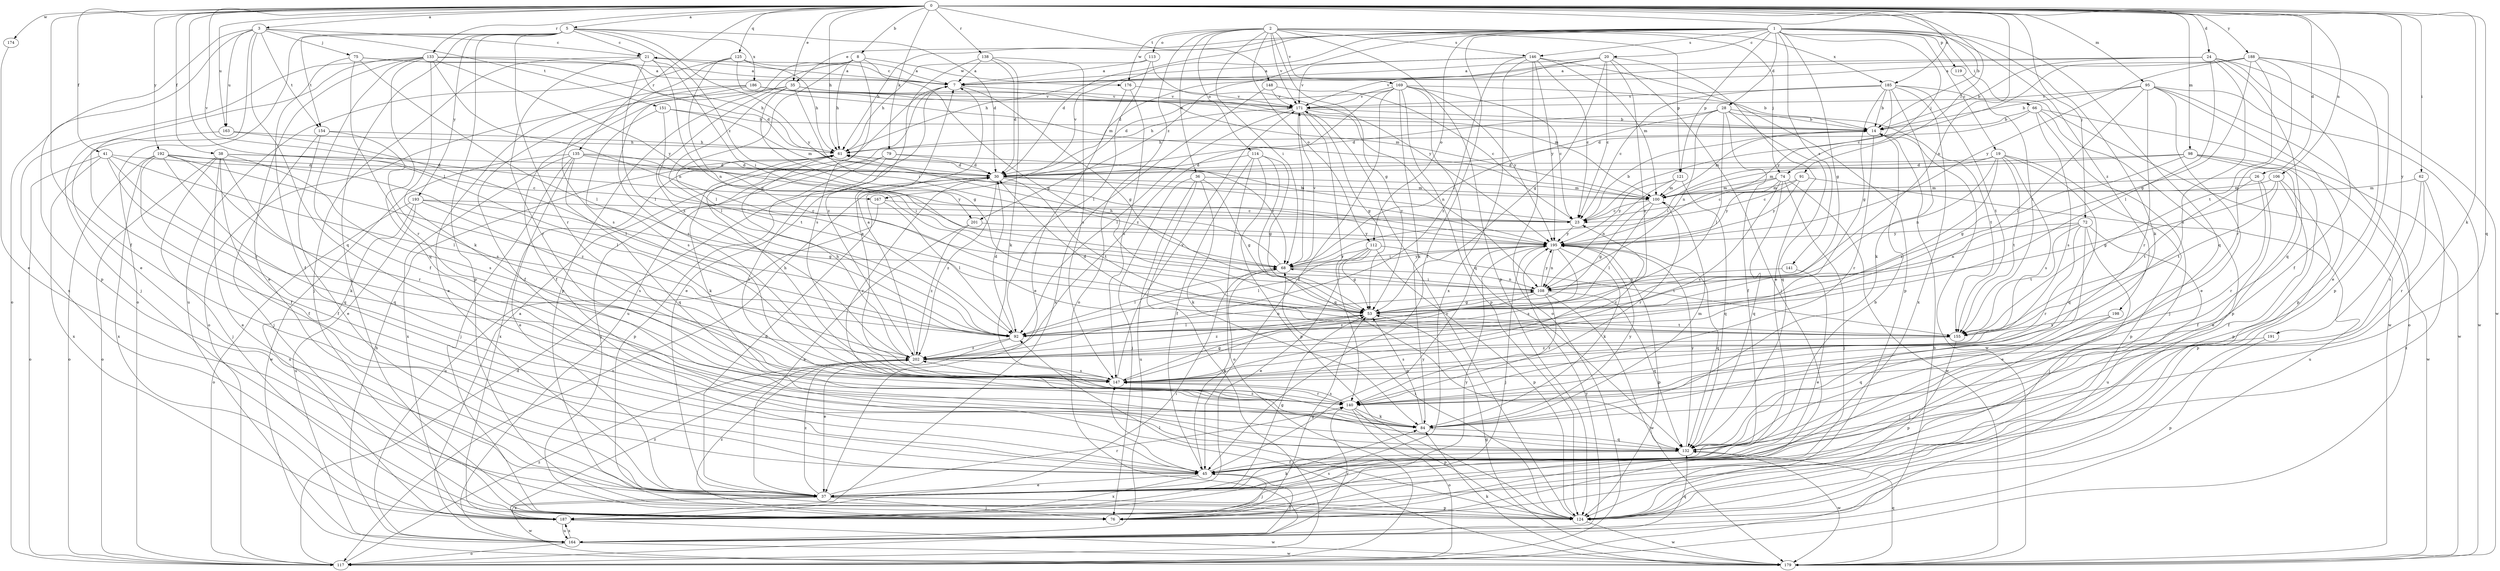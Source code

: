 strict digraph  {
0;
1;
2;
3;
5;
7;
8;
14;
19;
20;
21;
23;
24;
26;
28;
30;
35;
36;
37;
38;
41;
45;
53;
61;
62;
66;
68;
72;
74;
75;
76;
79;
84;
91;
92;
95;
98;
100;
106;
108;
112;
113;
114;
117;
119;
121;
124;
125;
132;
133;
135;
138;
140;
141;
146;
147;
148;
151;
154;
155;
163;
164;
167;
169;
171;
174;
176;
179;
185;
186;
187;
188;
191;
192;
193;
195;
198;
201;
202;
0 -> 3  [label=a];
0 -> 5  [label=a];
0 -> 8  [label=b];
0 -> 14  [label=b];
0 -> 24  [label=d];
0 -> 26  [label=d];
0 -> 35  [label=e];
0 -> 38  [label=f];
0 -> 41  [label=f];
0 -> 45  [label=f];
0 -> 61  [label=h];
0 -> 62  [label=i];
0 -> 72  [label=j];
0 -> 79  [label=k];
0 -> 84  [label=k];
0 -> 91  [label=l];
0 -> 92  [label=l];
0 -> 95  [label=m];
0 -> 98  [label=m];
0 -> 106  [label=n];
0 -> 108  [label=n];
0 -> 125  [label=q];
0 -> 132  [label=q];
0 -> 133  [label=r];
0 -> 135  [label=r];
0 -> 138  [label=r];
0 -> 148  [label=t];
0 -> 163  [label=u];
0 -> 167  [label=v];
0 -> 174  [label=w];
0 -> 185  [label=x];
0 -> 188  [label=y];
0 -> 191  [label=y];
0 -> 192  [label=y];
1 -> 19  [label=c];
1 -> 20  [label=c];
1 -> 28  [label=d];
1 -> 30  [label=d];
1 -> 35  [label=e];
1 -> 45  [label=f];
1 -> 53  [label=g];
1 -> 61  [label=h];
1 -> 66  [label=i];
1 -> 74  [label=j];
1 -> 84  [label=k];
1 -> 112  [label=o];
1 -> 119  [label=p];
1 -> 121  [label=p];
1 -> 132  [label=q];
1 -> 141  [label=s];
1 -> 146  [label=s];
1 -> 167  [label=v];
1 -> 198  [label=z];
1 -> 201  [label=z];
2 -> 36  [label=e];
2 -> 53  [label=g];
2 -> 68  [label=i];
2 -> 74  [label=j];
2 -> 112  [label=o];
2 -> 113  [label=o];
2 -> 114  [label=o];
2 -> 117  [label=o];
2 -> 121  [label=p];
2 -> 124  [label=p];
2 -> 146  [label=s];
2 -> 169  [label=v];
2 -> 171  [label=v];
2 -> 176  [label=w];
2 -> 185  [label=x];
3 -> 21  [label=c];
3 -> 37  [label=e];
3 -> 75  [label=j];
3 -> 117  [label=o];
3 -> 124  [label=p];
3 -> 132  [label=q];
3 -> 151  [label=t];
3 -> 154  [label=t];
3 -> 163  [label=u];
5 -> 21  [label=c];
5 -> 30  [label=d];
5 -> 76  [label=j];
5 -> 117  [label=o];
5 -> 124  [label=p];
5 -> 140  [label=r];
5 -> 154  [label=t];
5 -> 186  [label=x];
5 -> 193  [label=y];
5 -> 195  [label=y];
5 -> 201  [label=z];
7 -> 21  [label=c];
7 -> 37  [label=e];
7 -> 53  [label=g];
7 -> 164  [label=u];
7 -> 171  [label=v];
8 -> 53  [label=g];
8 -> 61  [label=h];
8 -> 92  [label=l];
8 -> 124  [label=p];
8 -> 147  [label=s];
8 -> 176  [label=w];
8 -> 202  [label=z];
14 -> 61  [label=h];
14 -> 100  [label=m];
14 -> 140  [label=r];
14 -> 179  [label=w];
19 -> 30  [label=d];
19 -> 68  [label=i];
19 -> 108  [label=n];
19 -> 124  [label=p];
19 -> 132  [label=q];
19 -> 147  [label=s];
19 -> 155  [label=t];
19 -> 202  [label=z];
20 -> 7  [label=a];
20 -> 23  [label=c];
20 -> 30  [label=d];
20 -> 37  [label=e];
20 -> 53  [label=g];
20 -> 61  [label=h];
20 -> 76  [label=j];
20 -> 202  [label=z];
21 -> 7  [label=a];
21 -> 68  [label=i];
21 -> 76  [label=j];
21 -> 92  [label=l];
21 -> 108  [label=n];
21 -> 140  [label=r];
23 -> 14  [label=b];
23 -> 61  [label=h];
23 -> 195  [label=y];
24 -> 7  [label=a];
24 -> 14  [label=b];
24 -> 45  [label=f];
24 -> 92  [label=l];
24 -> 132  [label=q];
24 -> 147  [label=s];
24 -> 171  [label=v];
24 -> 179  [label=w];
26 -> 45  [label=f];
26 -> 100  [label=m];
26 -> 140  [label=r];
26 -> 155  [label=t];
28 -> 14  [label=b];
28 -> 30  [label=d];
28 -> 45  [label=f];
28 -> 68  [label=i];
28 -> 92  [label=l];
28 -> 108  [label=n];
28 -> 132  [label=q];
28 -> 155  [label=t];
30 -> 100  [label=m];
30 -> 117  [label=o];
30 -> 140  [label=r];
30 -> 155  [label=t];
30 -> 195  [label=y];
30 -> 202  [label=z];
35 -> 45  [label=f];
35 -> 53  [label=g];
35 -> 68  [label=i];
35 -> 92  [label=l];
35 -> 100  [label=m];
35 -> 117  [label=o];
35 -> 171  [label=v];
36 -> 53  [label=g];
36 -> 76  [label=j];
36 -> 84  [label=k];
36 -> 100  [label=m];
36 -> 117  [label=o];
36 -> 164  [label=u];
37 -> 30  [label=d];
37 -> 53  [label=g];
37 -> 76  [label=j];
37 -> 124  [label=p];
37 -> 140  [label=r];
37 -> 179  [label=w];
37 -> 187  [label=x];
37 -> 202  [label=z];
38 -> 23  [label=c];
38 -> 30  [label=d];
38 -> 37  [label=e];
38 -> 45  [label=f];
38 -> 76  [label=j];
38 -> 117  [label=o];
38 -> 132  [label=q];
38 -> 147  [label=s];
41 -> 30  [label=d];
41 -> 92  [label=l];
41 -> 117  [label=o];
41 -> 132  [label=q];
41 -> 187  [label=x];
41 -> 202  [label=z];
45 -> 14  [label=b];
45 -> 37  [label=e];
45 -> 68  [label=i];
45 -> 76  [label=j];
45 -> 187  [label=x];
45 -> 195  [label=y];
53 -> 92  [label=l];
53 -> 155  [label=t];
53 -> 202  [label=z];
61 -> 30  [label=d];
61 -> 84  [label=k];
61 -> 187  [label=x];
62 -> 100  [label=m];
62 -> 140  [label=r];
62 -> 147  [label=s];
62 -> 187  [label=x];
66 -> 14  [label=b];
66 -> 30  [label=d];
66 -> 76  [label=j];
66 -> 124  [label=p];
66 -> 147  [label=s];
66 -> 179  [label=w];
68 -> 61  [label=h];
68 -> 92  [label=l];
68 -> 108  [label=n];
68 -> 171  [label=v];
68 -> 195  [label=y];
72 -> 37  [label=e];
72 -> 76  [label=j];
72 -> 108  [label=n];
72 -> 140  [label=r];
72 -> 155  [label=t];
72 -> 164  [label=u];
72 -> 195  [label=y];
74 -> 23  [label=c];
74 -> 76  [label=j];
74 -> 100  [label=m];
74 -> 132  [label=q];
74 -> 147  [label=s];
74 -> 179  [label=w];
74 -> 195  [label=y];
75 -> 7  [label=a];
75 -> 30  [label=d];
75 -> 45  [label=f];
75 -> 92  [label=l];
75 -> 140  [label=r];
76 -> 53  [label=g];
76 -> 202  [label=z];
79 -> 30  [label=d];
79 -> 68  [label=i];
79 -> 76  [label=j];
79 -> 124  [label=p];
79 -> 140  [label=r];
84 -> 53  [label=g];
84 -> 100  [label=m];
84 -> 132  [label=q];
84 -> 195  [label=y];
84 -> 202  [label=z];
91 -> 23  [label=c];
91 -> 100  [label=m];
91 -> 164  [label=u];
91 -> 195  [label=y];
92 -> 30  [label=d];
92 -> 37  [label=e];
92 -> 108  [label=n];
92 -> 202  [label=z];
95 -> 14  [label=b];
95 -> 37  [label=e];
95 -> 92  [label=l];
95 -> 117  [label=o];
95 -> 124  [label=p];
95 -> 140  [label=r];
95 -> 171  [label=v];
95 -> 179  [label=w];
98 -> 30  [label=d];
98 -> 37  [label=e];
98 -> 53  [label=g];
98 -> 100  [label=m];
98 -> 124  [label=p];
98 -> 179  [label=w];
100 -> 23  [label=c];
100 -> 53  [label=g];
100 -> 92  [label=l];
100 -> 140  [label=r];
106 -> 45  [label=f];
106 -> 53  [label=g];
106 -> 100  [label=m];
106 -> 124  [label=p];
106 -> 155  [label=t];
108 -> 53  [label=g];
108 -> 68  [label=i];
108 -> 132  [label=q];
108 -> 140  [label=r];
108 -> 179  [label=w];
108 -> 195  [label=y];
108 -> 202  [label=z];
112 -> 37  [label=e];
112 -> 53  [label=g];
112 -> 68  [label=i];
112 -> 92  [label=l];
112 -> 124  [label=p];
112 -> 155  [label=t];
113 -> 7  [label=a];
113 -> 61  [label=h];
113 -> 92  [label=l];
113 -> 195  [label=y];
114 -> 30  [label=d];
114 -> 45  [label=f];
114 -> 53  [label=g];
114 -> 117  [label=o];
114 -> 124  [label=p];
114 -> 132  [label=q];
117 -> 14  [label=b];
117 -> 30  [label=d];
117 -> 202  [label=z];
119 -> 155  [label=t];
121 -> 100  [label=m];
121 -> 108  [label=n];
121 -> 132  [label=q];
121 -> 195  [label=y];
124 -> 68  [label=i];
124 -> 92  [label=l];
124 -> 171  [label=v];
124 -> 179  [label=w];
125 -> 7  [label=a];
125 -> 53  [label=g];
125 -> 61  [label=h];
125 -> 100  [label=m];
125 -> 147  [label=s];
125 -> 164  [label=u];
132 -> 45  [label=f];
132 -> 179  [label=w];
132 -> 195  [label=y];
133 -> 7  [label=a];
133 -> 37  [label=e];
133 -> 45  [label=f];
133 -> 61  [label=h];
133 -> 76  [label=j];
133 -> 84  [label=k];
133 -> 108  [label=n];
133 -> 132  [label=q];
133 -> 187  [label=x];
133 -> 195  [label=y];
135 -> 30  [label=d];
135 -> 37  [label=e];
135 -> 68  [label=i];
135 -> 76  [label=j];
135 -> 132  [label=q];
135 -> 179  [label=w];
135 -> 187  [label=x];
135 -> 195  [label=y];
138 -> 7  [label=a];
138 -> 30  [label=d];
138 -> 84  [label=k];
138 -> 147  [label=s];
138 -> 202  [label=z];
140 -> 84  [label=k];
140 -> 117  [label=o];
140 -> 124  [label=p];
140 -> 147  [label=s];
141 -> 37  [label=e];
141 -> 108  [label=n];
146 -> 7  [label=a];
146 -> 23  [label=c];
146 -> 100  [label=m];
146 -> 117  [label=o];
146 -> 124  [label=p];
146 -> 171  [label=v];
146 -> 187  [label=x];
146 -> 195  [label=y];
146 -> 202  [label=z];
147 -> 7  [label=a];
147 -> 23  [label=c];
147 -> 53  [label=g];
147 -> 61  [label=h];
147 -> 140  [label=r];
147 -> 171  [label=v];
148 -> 23  [label=c];
148 -> 171  [label=v];
148 -> 187  [label=x];
151 -> 14  [label=b];
151 -> 100  [label=m];
151 -> 147  [label=s];
151 -> 155  [label=t];
154 -> 37  [label=e];
154 -> 61  [label=h];
154 -> 76  [label=j];
154 -> 147  [label=s];
155 -> 30  [label=d];
155 -> 124  [label=p];
155 -> 147  [label=s];
163 -> 45  [label=f];
163 -> 61  [label=h];
163 -> 92  [label=l];
164 -> 7  [label=a];
164 -> 45  [label=f];
164 -> 61  [label=h];
164 -> 117  [label=o];
164 -> 132  [label=q];
164 -> 140  [label=r];
164 -> 179  [label=w];
164 -> 187  [label=x];
164 -> 195  [label=y];
167 -> 23  [label=c];
167 -> 92  [label=l];
167 -> 164  [label=u];
169 -> 14  [label=b];
169 -> 23  [label=c];
169 -> 30  [label=d];
169 -> 45  [label=f];
169 -> 84  [label=k];
169 -> 124  [label=p];
169 -> 132  [label=q];
169 -> 171  [label=v];
169 -> 195  [label=y];
169 -> 202  [label=z];
171 -> 14  [label=b];
171 -> 53  [label=g];
171 -> 61  [label=h];
171 -> 68  [label=i];
171 -> 92  [label=l];
171 -> 108  [label=n];
171 -> 140  [label=r];
174 -> 37  [label=e];
176 -> 37  [label=e];
176 -> 147  [label=s];
176 -> 171  [label=v];
179 -> 53  [label=g];
179 -> 84  [label=k];
179 -> 132  [label=q];
179 -> 147  [label=s];
185 -> 14  [label=b];
185 -> 23  [label=c];
185 -> 53  [label=g];
185 -> 84  [label=k];
185 -> 155  [label=t];
185 -> 171  [label=v];
185 -> 179  [label=w];
185 -> 187  [label=x];
185 -> 195  [label=y];
186 -> 14  [label=b];
186 -> 37  [label=e];
186 -> 45  [label=f];
186 -> 100  [label=m];
186 -> 147  [label=s];
186 -> 171  [label=v];
187 -> 68  [label=i];
187 -> 84  [label=k];
187 -> 164  [label=u];
187 -> 179  [label=w];
187 -> 195  [label=y];
187 -> 202  [label=z];
188 -> 7  [label=a];
188 -> 23  [label=c];
188 -> 37  [label=e];
188 -> 53  [label=g];
188 -> 124  [label=p];
188 -> 140  [label=r];
188 -> 155  [label=t];
188 -> 195  [label=y];
191 -> 124  [label=p];
191 -> 202  [label=z];
192 -> 30  [label=d];
192 -> 45  [label=f];
192 -> 84  [label=k];
192 -> 92  [label=l];
192 -> 117  [label=o];
192 -> 140  [label=r];
192 -> 187  [label=x];
192 -> 202  [label=z];
193 -> 23  [label=c];
193 -> 53  [label=g];
193 -> 117  [label=o];
193 -> 147  [label=s];
193 -> 164  [label=u];
193 -> 187  [label=x];
195 -> 68  [label=i];
195 -> 76  [label=j];
195 -> 84  [label=k];
195 -> 108  [label=n];
195 -> 124  [label=p];
195 -> 132  [label=q];
195 -> 147  [label=s];
198 -> 76  [label=j];
198 -> 132  [label=q];
198 -> 155  [label=t];
201 -> 37  [label=e];
201 -> 195  [label=y];
201 -> 202  [label=z];
202 -> 7  [label=a];
202 -> 61  [label=h];
202 -> 147  [label=s];
}
